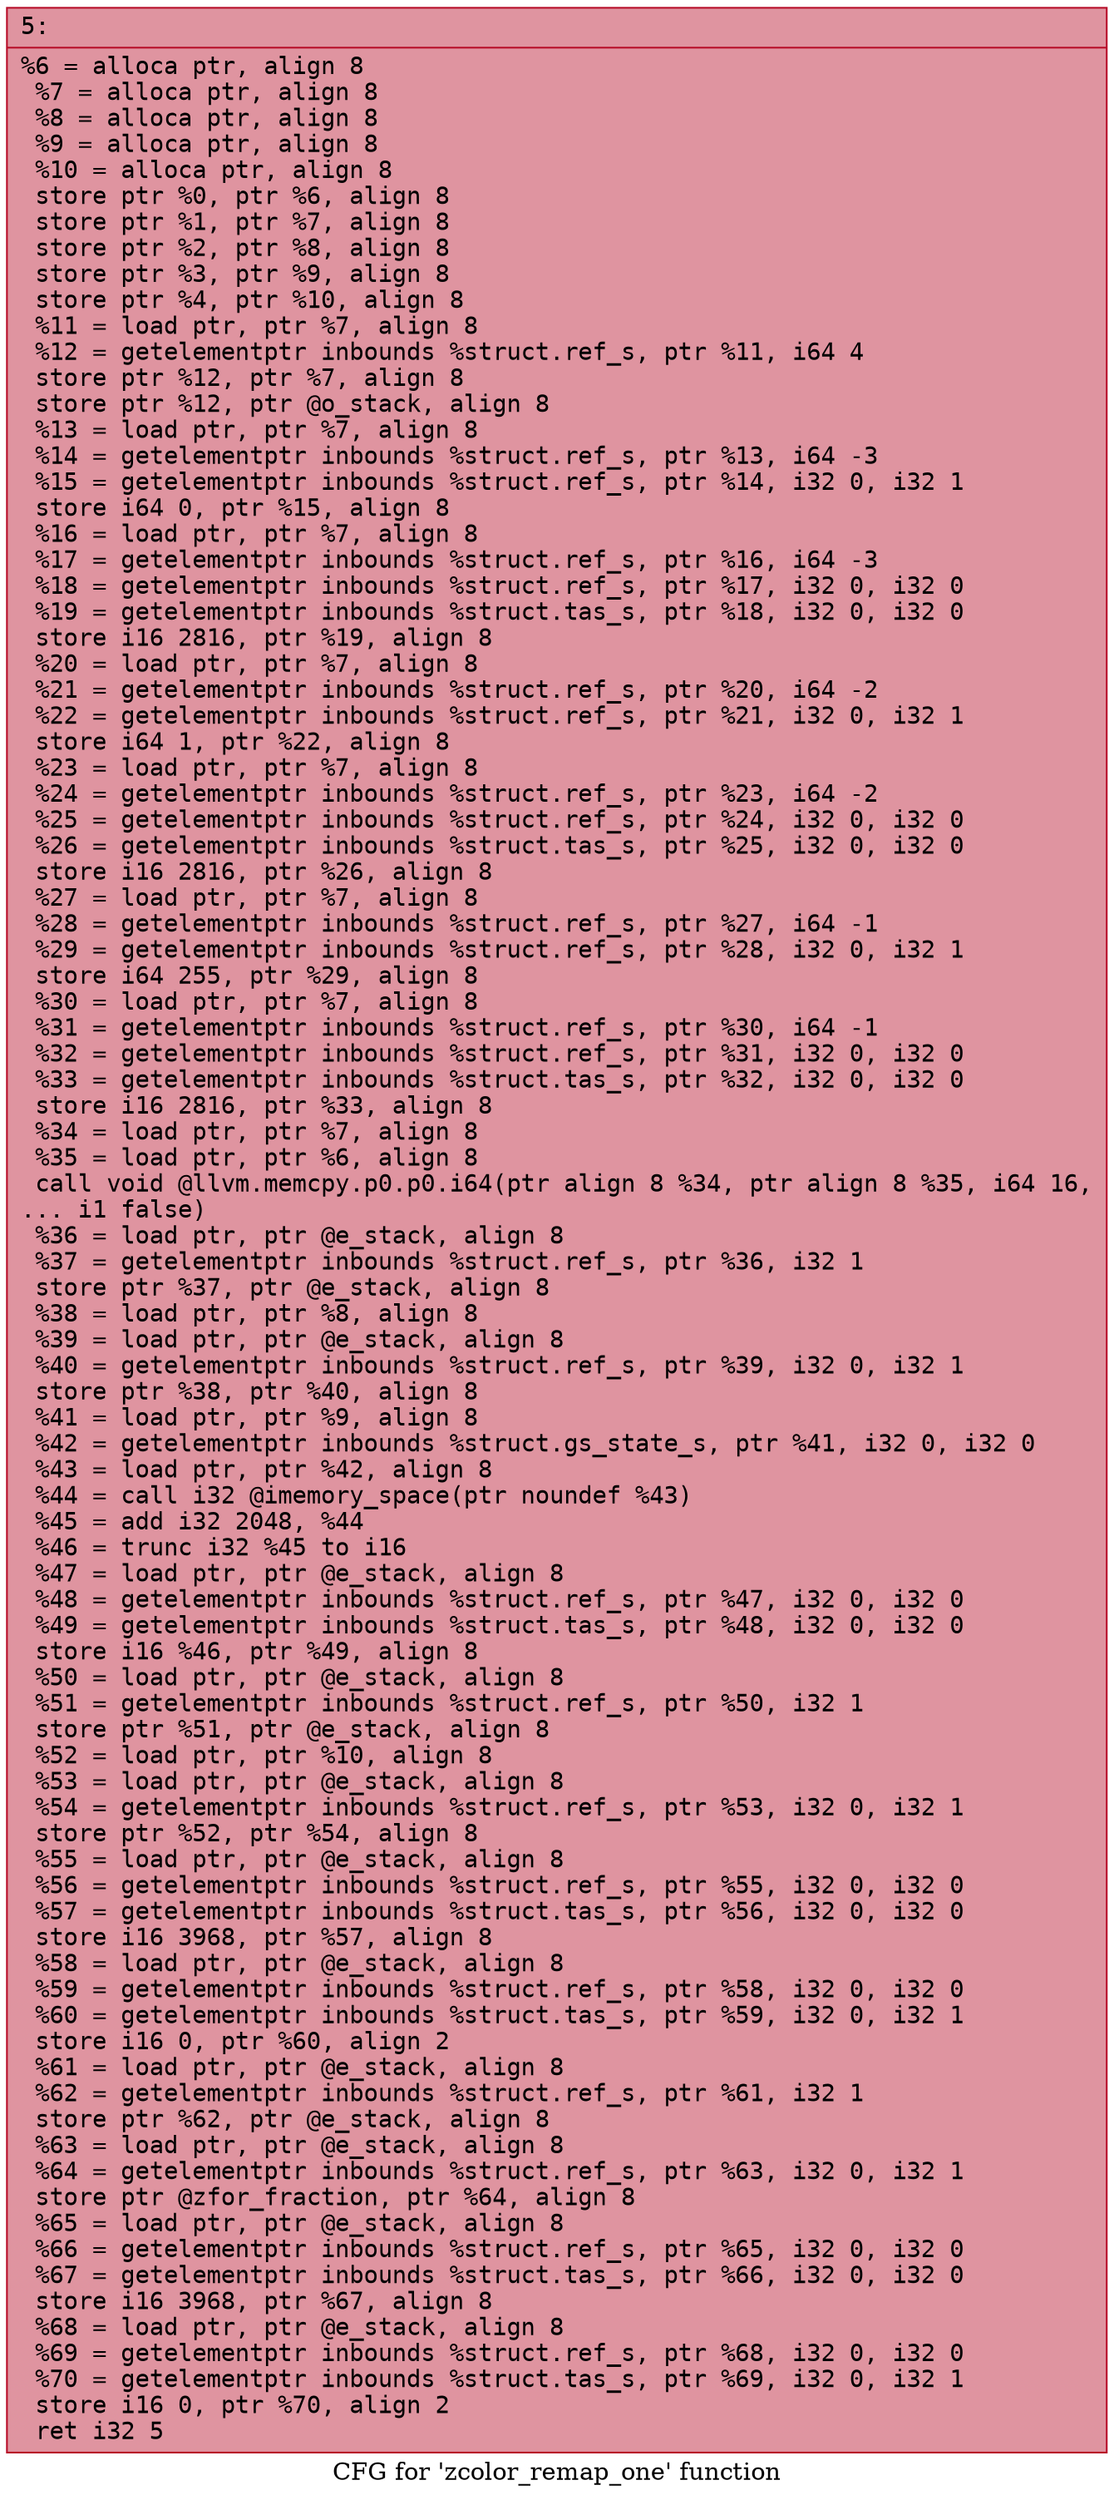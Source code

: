 digraph "CFG for 'zcolor_remap_one' function" {
	label="CFG for 'zcolor_remap_one' function";

	Node0x60000189e210 [shape=record,color="#b70d28ff", style=filled, fillcolor="#b70d2870" fontname="Courier",label="{5:\l|  %6 = alloca ptr, align 8\l  %7 = alloca ptr, align 8\l  %8 = alloca ptr, align 8\l  %9 = alloca ptr, align 8\l  %10 = alloca ptr, align 8\l  store ptr %0, ptr %6, align 8\l  store ptr %1, ptr %7, align 8\l  store ptr %2, ptr %8, align 8\l  store ptr %3, ptr %9, align 8\l  store ptr %4, ptr %10, align 8\l  %11 = load ptr, ptr %7, align 8\l  %12 = getelementptr inbounds %struct.ref_s, ptr %11, i64 4\l  store ptr %12, ptr %7, align 8\l  store ptr %12, ptr @o_stack, align 8\l  %13 = load ptr, ptr %7, align 8\l  %14 = getelementptr inbounds %struct.ref_s, ptr %13, i64 -3\l  %15 = getelementptr inbounds %struct.ref_s, ptr %14, i32 0, i32 1\l  store i64 0, ptr %15, align 8\l  %16 = load ptr, ptr %7, align 8\l  %17 = getelementptr inbounds %struct.ref_s, ptr %16, i64 -3\l  %18 = getelementptr inbounds %struct.ref_s, ptr %17, i32 0, i32 0\l  %19 = getelementptr inbounds %struct.tas_s, ptr %18, i32 0, i32 0\l  store i16 2816, ptr %19, align 8\l  %20 = load ptr, ptr %7, align 8\l  %21 = getelementptr inbounds %struct.ref_s, ptr %20, i64 -2\l  %22 = getelementptr inbounds %struct.ref_s, ptr %21, i32 0, i32 1\l  store i64 1, ptr %22, align 8\l  %23 = load ptr, ptr %7, align 8\l  %24 = getelementptr inbounds %struct.ref_s, ptr %23, i64 -2\l  %25 = getelementptr inbounds %struct.ref_s, ptr %24, i32 0, i32 0\l  %26 = getelementptr inbounds %struct.tas_s, ptr %25, i32 0, i32 0\l  store i16 2816, ptr %26, align 8\l  %27 = load ptr, ptr %7, align 8\l  %28 = getelementptr inbounds %struct.ref_s, ptr %27, i64 -1\l  %29 = getelementptr inbounds %struct.ref_s, ptr %28, i32 0, i32 1\l  store i64 255, ptr %29, align 8\l  %30 = load ptr, ptr %7, align 8\l  %31 = getelementptr inbounds %struct.ref_s, ptr %30, i64 -1\l  %32 = getelementptr inbounds %struct.ref_s, ptr %31, i32 0, i32 0\l  %33 = getelementptr inbounds %struct.tas_s, ptr %32, i32 0, i32 0\l  store i16 2816, ptr %33, align 8\l  %34 = load ptr, ptr %7, align 8\l  %35 = load ptr, ptr %6, align 8\l  call void @llvm.memcpy.p0.p0.i64(ptr align 8 %34, ptr align 8 %35, i64 16,\l... i1 false)\l  %36 = load ptr, ptr @e_stack, align 8\l  %37 = getelementptr inbounds %struct.ref_s, ptr %36, i32 1\l  store ptr %37, ptr @e_stack, align 8\l  %38 = load ptr, ptr %8, align 8\l  %39 = load ptr, ptr @e_stack, align 8\l  %40 = getelementptr inbounds %struct.ref_s, ptr %39, i32 0, i32 1\l  store ptr %38, ptr %40, align 8\l  %41 = load ptr, ptr %9, align 8\l  %42 = getelementptr inbounds %struct.gs_state_s, ptr %41, i32 0, i32 0\l  %43 = load ptr, ptr %42, align 8\l  %44 = call i32 @imemory_space(ptr noundef %43)\l  %45 = add i32 2048, %44\l  %46 = trunc i32 %45 to i16\l  %47 = load ptr, ptr @e_stack, align 8\l  %48 = getelementptr inbounds %struct.ref_s, ptr %47, i32 0, i32 0\l  %49 = getelementptr inbounds %struct.tas_s, ptr %48, i32 0, i32 0\l  store i16 %46, ptr %49, align 8\l  %50 = load ptr, ptr @e_stack, align 8\l  %51 = getelementptr inbounds %struct.ref_s, ptr %50, i32 1\l  store ptr %51, ptr @e_stack, align 8\l  %52 = load ptr, ptr %10, align 8\l  %53 = load ptr, ptr @e_stack, align 8\l  %54 = getelementptr inbounds %struct.ref_s, ptr %53, i32 0, i32 1\l  store ptr %52, ptr %54, align 8\l  %55 = load ptr, ptr @e_stack, align 8\l  %56 = getelementptr inbounds %struct.ref_s, ptr %55, i32 0, i32 0\l  %57 = getelementptr inbounds %struct.tas_s, ptr %56, i32 0, i32 0\l  store i16 3968, ptr %57, align 8\l  %58 = load ptr, ptr @e_stack, align 8\l  %59 = getelementptr inbounds %struct.ref_s, ptr %58, i32 0, i32 0\l  %60 = getelementptr inbounds %struct.tas_s, ptr %59, i32 0, i32 1\l  store i16 0, ptr %60, align 2\l  %61 = load ptr, ptr @e_stack, align 8\l  %62 = getelementptr inbounds %struct.ref_s, ptr %61, i32 1\l  store ptr %62, ptr @e_stack, align 8\l  %63 = load ptr, ptr @e_stack, align 8\l  %64 = getelementptr inbounds %struct.ref_s, ptr %63, i32 0, i32 1\l  store ptr @zfor_fraction, ptr %64, align 8\l  %65 = load ptr, ptr @e_stack, align 8\l  %66 = getelementptr inbounds %struct.ref_s, ptr %65, i32 0, i32 0\l  %67 = getelementptr inbounds %struct.tas_s, ptr %66, i32 0, i32 0\l  store i16 3968, ptr %67, align 8\l  %68 = load ptr, ptr @e_stack, align 8\l  %69 = getelementptr inbounds %struct.ref_s, ptr %68, i32 0, i32 0\l  %70 = getelementptr inbounds %struct.tas_s, ptr %69, i32 0, i32 1\l  store i16 0, ptr %70, align 2\l  ret i32 5\l}"];
}
